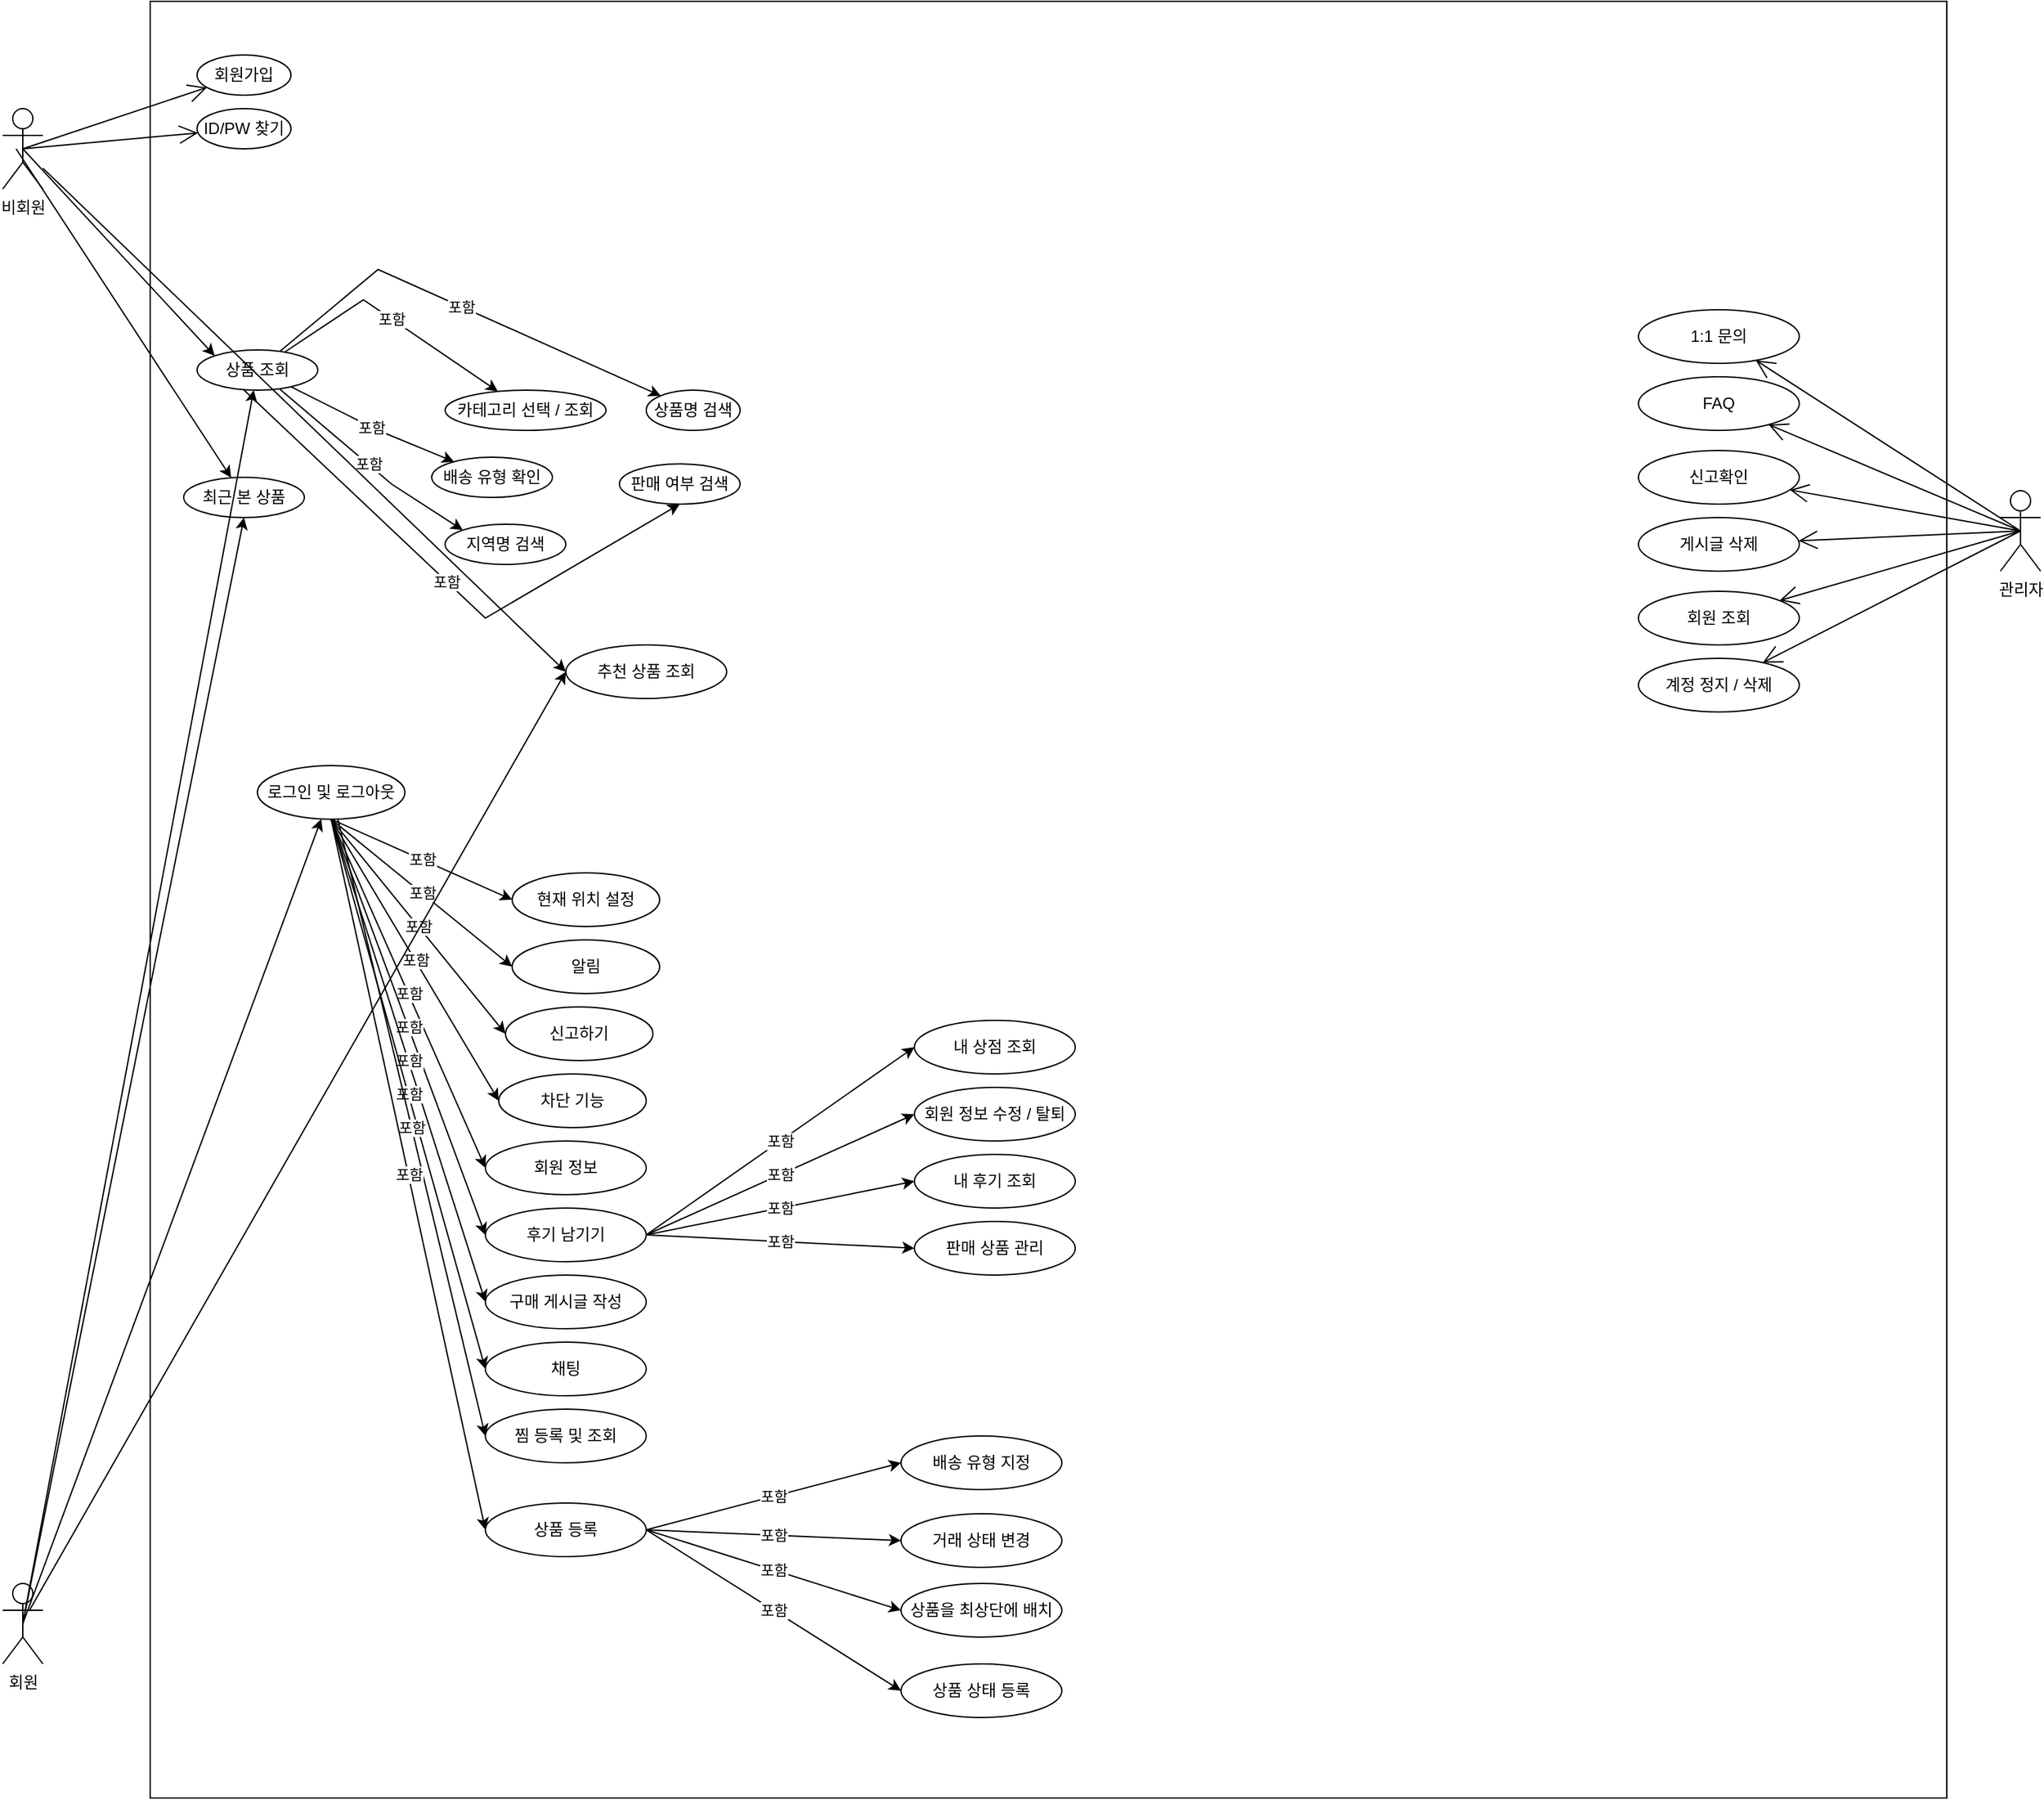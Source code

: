 <mxfile version="20.0.4" type="device"><diagram id="OKVO9dSo9H278coLtZNx" name="Page-1"><mxGraphModel dx="2188" dy="1134" grid="1" gridSize="10" guides="1" tooltips="1" connect="1" arrows="1" fold="1" page="1" pageScale="1" pageWidth="1654" pageHeight="2336" math="0" shadow="0"><root><mxCell id="0"/><mxCell id="1" parent="0"/><mxCell id="1rmoYfEY8m7WDfJlJX4g-1" value="비회원&lt;br&gt;" style="shape=umlActor;verticalLabelPosition=bottom;verticalAlign=top;html=1;outlineConnect=0;" parent="1" vertex="1"><mxGeometry x="50" y="100" width="30" height="60" as="geometry"/></mxCell><mxCell id="1rmoYfEY8m7WDfJlJX4g-3" value="관리자" style="shape=umlActor;verticalLabelPosition=bottom;verticalAlign=top;html=1;outlineConnect=0;" parent="1" vertex="1"><mxGeometry x="1540" y="385" width="30" height="60" as="geometry"/></mxCell><mxCell id="1rmoYfEY8m7WDfJlJX4g-9" value="" style="whiteSpace=wrap;html=1;aspect=fixed;" parent="1" vertex="1"><mxGeometry x="160" y="20" width="1340" height="1340" as="geometry"/></mxCell><mxCell id="1rmoYfEY8m7WDfJlJX4g-11" value="회원가입" style="ellipse;whiteSpace=wrap;html=1;" parent="1" vertex="1"><mxGeometry x="195" y="60" width="70" height="30" as="geometry"/></mxCell><mxCell id="1rmoYfEY8m7WDfJlJX4g-12" value="ID/PW 찾기" style="ellipse;whiteSpace=wrap;html=1;" parent="1" vertex="1"><mxGeometry x="195" y="100" width="70" height="30" as="geometry"/></mxCell><mxCell id="1rmoYfEY8m7WDfJlJX4g-14" value="상품명 검색" style="ellipse;whiteSpace=wrap;html=1;" parent="1" vertex="1"><mxGeometry x="530" y="310" width="70" height="30" as="geometry"/></mxCell><mxCell id="1rmoYfEY8m7WDfJlJX4g-16" value="판매 여부 검색" style="ellipse;whiteSpace=wrap;html=1;" parent="1" vertex="1"><mxGeometry x="510" y="365" width="90" height="30" as="geometry"/></mxCell><mxCell id="1rmoYfEY8m7WDfJlJX4g-17" value="회원&lt;br&gt;" style="shape=umlActor;verticalLabelPosition=bottom;verticalAlign=top;html=1;outlineConnect=0;" parent="1" vertex="1"><mxGeometry x="50" y="1200" width="30" height="60" as="geometry"/></mxCell><mxCell id="1rmoYfEY8m7WDfJlJX4g-20" value="지역명 검색" style="ellipse;whiteSpace=wrap;html=1;" parent="1" vertex="1"><mxGeometry x="380" y="410" width="90" height="30" as="geometry"/></mxCell><mxCell id="1rmoYfEY8m7WDfJlJX4g-21" value="카테고리 선택 / 조회" style="ellipse;whiteSpace=wrap;html=1;" parent="1" vertex="1"><mxGeometry x="380" y="310" width="120" height="30" as="geometry"/></mxCell><mxCell id="1rmoYfEY8m7WDfJlJX4g-22" value="배송 유형 확인" style="ellipse;whiteSpace=wrap;html=1;" parent="1" vertex="1"><mxGeometry x="370" y="360" width="90" height="30" as="geometry"/></mxCell><mxCell id="G9vm5j6Ib7OHZn2vaKfp-1" value="최근 본 상품&lt;span style=&quot;color: rgba(0, 0, 0, 0); font-family: monospace; font-size: 0px; text-align: start;&quot;&gt;%3CmxGraphModel%3E%3Croot%3E%3CmxCell%20id%3D%220%22%2F%3E%3CmxCell%20id%3D%221%22%20parent%3D%220%22%2F%3E%3CmxCell%20id%3D%222%22%20value%3D%22%EB%B0%B0%EC%86%A1%20%EC%9C%A0%ED%98%95%20%ED%99%95%EC%9D%B8%22%20style%3D%22ellipse%3BwhiteSpace%3Dwrap%3Bhtml%3D1%3B%22%20vertex%3D%221%22%20parent%3D%221%22%3E%3CmxGeometry%20x%3D%22190%22%20y%3D%22420%22%20width%3D%2290%22%20height%3D%2230%22%20as%3D%22geometry%22%2F%3E%3C%2FmxCell%3E%3C%2Froot%3E%3C%2FmxGraphModel%3E&lt;/span&gt;" style="ellipse;whiteSpace=wrap;html=1;" parent="1" vertex="1"><mxGeometry x="185" y="375" width="90" height="30" as="geometry"/></mxCell><mxCell id="G9vm5j6Ib7OHZn2vaKfp-3" value="로그인 및 로그아웃" style="ellipse;whiteSpace=wrap;html=1;" parent="1" vertex="1"><mxGeometry x="240" y="590" width="110" height="40" as="geometry"/></mxCell><mxCell id="G9vm5j6Ib7OHZn2vaKfp-4" value="현재 위치 설정&lt;span style=&quot;color: rgba(0, 0, 0, 0); font-family: monospace; font-size: 0px; text-align: start;&quot;&gt;%3CmxGraphModel%3E%3Croot%3E%3CmxCell%20id%3D%220%22%2F%3E%3CmxCell%20id%3D%221%22%20parent%3D%220%22%2F%3E%3CmxCell%20id%3D%222%22%20value%3D%22%EB%A1%9C%EA%B7%B8%EC%9D%B8%20%EB%B0%8F%20%ED%98%B8%EA%B7%B8%EC%95%84%EC%9B%83%22%20style%3D%22ellipse%3BwhiteSpace%3Dwrap%3Bhtml%3D1%3B%22%20vertex%3D%221%22%20parent%3D%221%22%3E%3CmxGeometry%20x%3D%22250%22%20y%3D%22610%22%20width%3D%22110%22%20height%3D%2240%22%20as%3D%22geometry%22%2F%3E%3C%2FmxCell%3E%3C%2Froot%3E%3C%2FmxGraphModel%3E&lt;/span&gt;" style="ellipse;whiteSpace=wrap;html=1;" parent="1" vertex="1"><mxGeometry x="430" y="670" width="110" height="40" as="geometry"/></mxCell><mxCell id="G9vm5j6Ib7OHZn2vaKfp-5" value="차단 기능" style="ellipse;whiteSpace=wrap;html=1;" parent="1" vertex="1"><mxGeometry x="420" y="820" width="110" height="40" as="geometry"/></mxCell><mxCell id="G9vm5j6Ib7OHZn2vaKfp-8" value="신고하기" style="ellipse;whiteSpace=wrap;html=1;" parent="1" vertex="1"><mxGeometry x="425" y="770" width="110" height="40" as="geometry"/></mxCell><mxCell id="G9vm5j6Ib7OHZn2vaKfp-9" value="알림" style="ellipse;whiteSpace=wrap;html=1;" parent="1" vertex="1"><mxGeometry x="430" y="720" width="110" height="40" as="geometry"/></mxCell><mxCell id="G9vm5j6Ib7OHZn2vaKfp-11" value="회원 정보 수정 / 탈퇴" style="ellipse;whiteSpace=wrap;html=1;" parent="1" vertex="1"><mxGeometry x="730" y="830" width="120" height="40" as="geometry"/></mxCell><mxCell id="G9vm5j6Ib7OHZn2vaKfp-12" value="내 상점 조회&lt;span style=&quot;color: rgba(0, 0, 0, 0); font-family: monospace; font-size: 0px; text-align: start;&quot;&gt;%3CmxGraphModel%3E%3Croot%3E%3CmxCell%20id%3D%220%22%2F%3E%3CmxCell%20id%3D%221%22%20parent%3D%220%22%2F%3E%3CmxCell%20id%3D%222%22%20value%3D%22%ED%9A%8C%EC%9B%90%20%EC%A0%95%EB%B3%B4%20%EC%88%98%EC%A0%95%20%2F%20%ED%83%88%ED%87%B4%22%20style%3D%22ellipse%3BwhiteSpace%3Dwrap%3Bhtml%3D1%3B%22%20vertex%3D%221%22%20parent%3D%221%22%3E%3CmxGeometry%20x%3D%22260%22%20y%3D%22900%22%20width%3D%22120%22%20height%3D%2240%22%20as%3D%22geometry%22%2F%3E%3C%2FmxCell%3E%3C%2Froot%3E%3C%2FmxGraphModel%3E&lt;/span&gt;" style="ellipse;whiteSpace=wrap;html=1;" parent="1" vertex="1"><mxGeometry x="730" y="780" width="120" height="40" as="geometry"/></mxCell><mxCell id="G9vm5j6Ib7OHZn2vaKfp-13" value="내 후기 조회&lt;span style=&quot;color: rgba(0, 0, 0, 0); font-family: monospace; font-size: 0px; text-align: start;&quot;&gt;%3CmxGraphModel%3E%3Croot%3E%3CmxCell%20id%3D%220%22%2F%3E%3CmxCell%20id%3D%221%22%20parent%3D%220%22%2F%3E%3CmxCell%20id%3D%222%22%20value%3D%22%ED%9A%8C%EC%9B%90%20%EC%A0%95%EB%B3%B4%20%EC%88%98%EC%A0%95%20%2F%20%ED%83%88%ED%87%B4%22%20style%3D%22ellipse%3BwhiteSpace%3Dwrap%3Bhtml%3D1%3B%22%20vertex%3D%221%22%20parent%3D%221%22%3E%3CmxGeometry%20x%3D%22260%22%20y%3D%22900%22%20width%3D%22120%22%20height%3D%2240%22%20as%3D%22geometry%22%2F%3E%3C%2FmxCell%3E%3C%2Froot%3E%3C%2FmxGraphModel%3E&lt;/span&gt;" style="ellipse;whiteSpace=wrap;html=1;" parent="1" vertex="1"><mxGeometry x="730" y="880" width="120" height="40" as="geometry"/></mxCell><mxCell id="G9vm5j6Ib7OHZn2vaKfp-14" value="판매 상품 관리" style="ellipse;whiteSpace=wrap;html=1;" parent="1" vertex="1"><mxGeometry x="730" y="930" width="120" height="40" as="geometry"/></mxCell><mxCell id="G9vm5j6Ib7OHZn2vaKfp-15" value="찜 등록 및 조회" style="ellipse;whiteSpace=wrap;html=1;" parent="1" vertex="1"><mxGeometry x="410" y="1070" width="120" height="40" as="geometry"/></mxCell><mxCell id="G9vm5j6Ib7OHZn2vaKfp-16" value="채팅" style="ellipse;whiteSpace=wrap;html=1;" parent="1" vertex="1"><mxGeometry x="410" y="1020" width="120" height="40" as="geometry"/></mxCell><mxCell id="G9vm5j6Ib7OHZn2vaKfp-17" value="후기 남기기" style="ellipse;whiteSpace=wrap;html=1;" parent="1" vertex="1"><mxGeometry x="410" y="920" width="120" height="40" as="geometry"/></mxCell><mxCell id="G9vm5j6Ib7OHZn2vaKfp-18" value="추천 상품 조회" style="ellipse;whiteSpace=wrap;html=1;" parent="1" vertex="1"><mxGeometry x="470" y="500" width="120" height="40" as="geometry"/></mxCell><mxCell id="G9vm5j6Ib7OHZn2vaKfp-19" value="구매 게시글 작성" style="ellipse;whiteSpace=wrap;html=1;" parent="1" vertex="1"><mxGeometry x="410" y="970" width="120" height="40" as="geometry"/></mxCell><mxCell id="G9vm5j6Ib7OHZn2vaKfp-20" value="상품 등록" style="ellipse;whiteSpace=wrap;html=1;" parent="1" vertex="1"><mxGeometry x="410" y="1140" width="120" height="40" as="geometry"/></mxCell><mxCell id="G9vm5j6Ib7OHZn2vaKfp-21" value="배송 유형 지정" style="ellipse;whiteSpace=wrap;html=1;" parent="1" vertex="1"><mxGeometry x="720" y="1090" width="120" height="40" as="geometry"/></mxCell><mxCell id="G9vm5j6Ib7OHZn2vaKfp-22" value="거래 상태 변경" style="ellipse;whiteSpace=wrap;html=1;" parent="1" vertex="1"><mxGeometry x="720" y="1148" width="120" height="40" as="geometry"/></mxCell><mxCell id="G9vm5j6Ib7OHZn2vaKfp-23" value="상품을 최상단에 배치" style="ellipse;whiteSpace=wrap;html=1;" parent="1" vertex="1"><mxGeometry x="720" y="1200" width="120" height="40" as="geometry"/></mxCell><mxCell id="G9vm5j6Ib7OHZn2vaKfp-24" value="상품 상태 등록" style="ellipse;whiteSpace=wrap;html=1;" parent="1" vertex="1"><mxGeometry x="720" y="1260" width="120" height="40" as="geometry"/></mxCell><mxCell id="G9vm5j6Ib7OHZn2vaKfp-26" value="FAQ" style="ellipse;whiteSpace=wrap;html=1;" parent="1" vertex="1"><mxGeometry x="1270" y="300" width="120" height="40" as="geometry"/></mxCell><mxCell id="G9vm5j6Ib7OHZn2vaKfp-28" value="신고확인" style="ellipse;whiteSpace=wrap;html=1;" parent="1" vertex="1"><mxGeometry x="1270" y="355" width="120" height="40" as="geometry"/></mxCell><mxCell id="G9vm5j6Ib7OHZn2vaKfp-29" value="게시글 삭제" style="ellipse;whiteSpace=wrap;html=1;" parent="1" vertex="1"><mxGeometry x="1270" y="405" width="120" height="40" as="geometry"/></mxCell><mxCell id="G9vm5j6Ib7OHZn2vaKfp-30" value="1:1 문의" style="ellipse;whiteSpace=wrap;html=1;" parent="1" vertex="1"><mxGeometry x="1270" y="250" width="120" height="40" as="geometry"/></mxCell><mxCell id="G9vm5j6Ib7OHZn2vaKfp-31" value="회원 조회" style="ellipse;whiteSpace=wrap;html=1;" parent="1" vertex="1"><mxGeometry x="1270" y="460" width="120" height="40" as="geometry"/></mxCell><mxCell id="G9vm5j6Ib7OHZn2vaKfp-32" value="계정 정지 / 삭제" style="ellipse;whiteSpace=wrap;html=1;" parent="1" vertex="1"><mxGeometry x="1270" y="510" width="120" height="40" as="geometry"/></mxCell><mxCell id="G9vm5j6Ib7OHZn2vaKfp-40" value="" style="endArrow=open;endFill=1;endSize=12;html=1;rounded=0;exitX=0.5;exitY=0.5;exitDx=0;exitDy=0;exitPerimeter=0;" parent="1" source="1rmoYfEY8m7WDfJlJX4g-3" target="G9vm5j6Ib7OHZn2vaKfp-30" edge="1"><mxGeometry width="160" relative="1" as="geometry"><mxPoint x="1400" y="510" as="sourcePoint"/><mxPoint x="1560" y="510" as="targetPoint"/></mxGeometry></mxCell><mxCell id="G9vm5j6Ib7OHZn2vaKfp-41" value="" style="endArrow=open;endFill=1;endSize=12;html=1;rounded=0;exitX=0.5;exitY=0.5;exitDx=0;exitDy=0;exitPerimeter=0;" parent="1" source="1rmoYfEY8m7WDfJlJX4g-3" target="G9vm5j6Ib7OHZn2vaKfp-26" edge="1"><mxGeometry width="160" relative="1" as="geometry"><mxPoint x="1400" y="510" as="sourcePoint"/><mxPoint x="1560" y="510" as="targetPoint"/></mxGeometry></mxCell><mxCell id="G9vm5j6Ib7OHZn2vaKfp-42" value="" style="endArrow=open;endFill=1;endSize=12;html=1;rounded=0;exitX=0.5;exitY=0.5;exitDx=0;exitDy=0;exitPerimeter=0;" parent="1" source="1rmoYfEY8m7WDfJlJX4g-3" target="G9vm5j6Ib7OHZn2vaKfp-28" edge="1"><mxGeometry width="160" relative="1" as="geometry"><mxPoint x="1565.0" y="425" as="sourcePoint"/><mxPoint x="1377.167" y="345.701" as="targetPoint"/></mxGeometry></mxCell><mxCell id="G9vm5j6Ib7OHZn2vaKfp-43" value="" style="endArrow=open;endFill=1;endSize=12;html=1;rounded=0;exitX=0.5;exitY=0.5;exitDx=0;exitDy=0;exitPerimeter=0;" parent="1" source="1rmoYfEY8m7WDfJlJX4g-3" target="G9vm5j6Ib7OHZn2vaKfp-29" edge="1"><mxGeometry width="160" relative="1" as="geometry"><mxPoint x="1550" y="420" as="sourcePoint"/><mxPoint x="1387.167" y="355.701" as="targetPoint"/></mxGeometry></mxCell><mxCell id="G9vm5j6Ib7OHZn2vaKfp-44" value="" style="endArrow=open;endFill=1;endSize=12;html=1;rounded=0;exitX=0.5;exitY=0.5;exitDx=0;exitDy=0;exitPerimeter=0;" parent="1" source="1rmoYfEY8m7WDfJlJX4g-3" target="G9vm5j6Ib7OHZn2vaKfp-31" edge="1"><mxGeometry width="160" relative="1" as="geometry"><mxPoint x="1585.0" y="445" as="sourcePoint"/><mxPoint x="1397.167" y="365.701" as="targetPoint"/></mxGeometry></mxCell><mxCell id="G9vm5j6Ib7OHZn2vaKfp-45" value="" style="endArrow=open;endFill=1;endSize=12;html=1;rounded=0;exitX=0.5;exitY=0.5;exitDx=0;exitDy=0;exitPerimeter=0;" parent="1" source="1rmoYfEY8m7WDfJlJX4g-3" target="G9vm5j6Ib7OHZn2vaKfp-32" edge="1"><mxGeometry width="160" relative="1" as="geometry"><mxPoint x="1595.0" y="455" as="sourcePoint"/><mxPoint x="1407.167" y="375.701" as="targetPoint"/></mxGeometry></mxCell><mxCell id="G9vm5j6Ib7OHZn2vaKfp-46" value="" style="endArrow=open;endFill=1;endSize=12;html=1;rounded=0;exitX=0.5;exitY=0.5;exitDx=0;exitDy=0;exitPerimeter=0;" parent="1" source="1rmoYfEY8m7WDfJlJX4g-1" target="1rmoYfEY8m7WDfJlJX4g-11" edge="1"><mxGeometry width="160" relative="1" as="geometry"><mxPoint x="72.03" y="120.0" as="sourcePoint"/><mxPoint x="-120.001" y="218.29" as="targetPoint"/></mxGeometry></mxCell><mxCell id="G9vm5j6Ib7OHZn2vaKfp-47" value="" style="endArrow=open;endFill=1;endSize=12;html=1;rounded=0;exitX=0.5;exitY=0.5;exitDx=0;exitDy=0;exitPerimeter=0;" parent="1" source="1rmoYfEY8m7WDfJlJX4g-1" target="1rmoYfEY8m7WDfJlJX4g-12" edge="1"><mxGeometry width="160" relative="1" as="geometry"><mxPoint x="75" y="140" as="sourcePoint"/><mxPoint x="253.617" y="101.641" as="targetPoint"/></mxGeometry></mxCell><mxCell id="G9vm5j6Ib7OHZn2vaKfp-48" value="" style="endArrow=classic;html=1;rounded=0;exitX=0.5;exitY=0.5;exitDx=0;exitDy=0;exitPerimeter=0;" parent="1" source="1rmoYfEY8m7WDfJlJX4g-17" target="G9vm5j6Ib7OHZn2vaKfp-3" edge="1"><mxGeometry width="50" height="50" relative="1" as="geometry"><mxPoint x="520" y="1010" as="sourcePoint"/><mxPoint x="570" y="960" as="targetPoint"/></mxGeometry></mxCell><mxCell id="G9vm5j6Ib7OHZn2vaKfp-49" value="" style="endArrow=classic;html=1;rounded=0;exitX=0.5;exitY=0.5;exitDx=0;exitDy=0;exitPerimeter=0;entryX=0;entryY=0;entryDx=0;entryDy=0;" parent="1" source="1rmoYfEY8m7WDfJlJX4g-1" target="G9vm5j6Ib7OHZn2vaKfp-50" edge="1"><mxGeometry width="50" height="50" relative="1" as="geometry"><mxPoint x="60" y="270" as="sourcePoint"/><mxPoint x="80" y="340" as="targetPoint"/></mxGeometry></mxCell><mxCell id="G9vm5j6Ib7OHZn2vaKfp-50" value="상품 조회" style="ellipse;whiteSpace=wrap;html=1;" parent="1" vertex="1"><mxGeometry x="195" y="280" width="90" height="30" as="geometry"/></mxCell><mxCell id="G9vm5j6Ib7OHZn2vaKfp-53" value="" style="endArrow=classic;html=1;rounded=0;" parent="1" source="G9vm5j6Ib7OHZn2vaKfp-50" target="1rmoYfEY8m7WDfJlJX4g-22" edge="1"><mxGeometry relative="1" as="geometry"><mxPoint x="120" y="380" as="sourcePoint"/><mxPoint x="220" y="380" as="targetPoint"/><Array as="points"><mxPoint x="330" y="340"/></Array></mxGeometry></mxCell><mxCell id="G9vm5j6Ib7OHZn2vaKfp-54" value="포함" style="edgeLabel;resizable=0;html=1;align=center;verticalAlign=middle;" parent="G9vm5j6Ib7OHZn2vaKfp-53" connectable="0" vertex="1"><mxGeometry relative="1" as="geometry"/></mxCell><mxCell id="G9vm5j6Ib7OHZn2vaKfp-59" value="" style="endArrow=classic;html=1;rounded=0;" parent="1" source="G9vm5j6Ib7OHZn2vaKfp-50" target="1rmoYfEY8m7WDfJlJX4g-21" edge="1"><mxGeometry relative="1" as="geometry"><mxPoint x="254.226" y="209.995" as="sourcePoint"/><mxPoint x="375.777" y="265.893" as="targetPoint"/><Array as="points"><mxPoint x="319.06" y="242.56"/></Array></mxGeometry></mxCell><mxCell id="G9vm5j6Ib7OHZn2vaKfp-60" value="포함" style="edgeLabel;resizable=0;html=1;align=center;verticalAlign=middle;" parent="G9vm5j6Ib7OHZn2vaKfp-59" connectable="0" vertex="1"><mxGeometry relative="1" as="geometry"/></mxCell><mxCell id="G9vm5j6Ib7OHZn2vaKfp-61" value="" style="endArrow=classic;html=1;rounded=0;entryX=0;entryY=0;entryDx=0;entryDy=0;" parent="1" source="G9vm5j6Ib7OHZn2vaKfp-50" target="1rmoYfEY8m7WDfJlJX4g-20" edge="1"><mxGeometry relative="1" as="geometry"><mxPoint x="285.166" y="327.435" as="sourcePoint"/><mxPoint x="406.717" y="383.333" as="targetPoint"/><Array as="points"><mxPoint x="340" y="380"/></Array></mxGeometry></mxCell><mxCell id="G9vm5j6Ib7OHZn2vaKfp-62" value="포함" style="edgeLabel;resizable=0;html=1;align=center;verticalAlign=middle;" parent="G9vm5j6Ib7OHZn2vaKfp-61" connectable="0" vertex="1"><mxGeometry relative="1" as="geometry"/></mxCell><mxCell id="G9vm5j6Ib7OHZn2vaKfp-63" value="" style="endArrow=classic;html=1;rounded=0;" parent="1" source="G9vm5j6Ib7OHZn2vaKfp-50" target="1rmoYfEY8m7WDfJlJX4g-14" edge="1"><mxGeometry relative="1" as="geometry"><mxPoint x="295.166" y="337.435" as="sourcePoint"/><mxPoint x="416.717" y="393.333" as="targetPoint"/><Array as="points"><mxPoint x="330" y="220"/></Array></mxGeometry></mxCell><mxCell id="G9vm5j6Ib7OHZn2vaKfp-64" value="포함" style="edgeLabel;resizable=0;html=1;align=center;verticalAlign=middle;" parent="G9vm5j6Ib7OHZn2vaKfp-63" connectable="0" vertex="1"><mxGeometry relative="1" as="geometry"/></mxCell><mxCell id="G9vm5j6Ib7OHZn2vaKfp-66" value="" style="endArrow=classic;html=1;rounded=0;exitX=0.381;exitY=0.975;exitDx=0;exitDy=0;exitPerimeter=0;entryX=0.5;entryY=1;entryDx=0;entryDy=0;" parent="1" source="G9vm5j6Ib7OHZn2vaKfp-50" target="1rmoYfEY8m7WDfJlJX4g-16" edge="1"><mxGeometry relative="1" as="geometry"><mxPoint x="305.166" y="347.435" as="sourcePoint"/><mxPoint x="426.717" y="403.333" as="targetPoint"/><Array as="points"><mxPoint x="410" y="480"/></Array></mxGeometry></mxCell><mxCell id="G9vm5j6Ib7OHZn2vaKfp-67" value="포함" style="edgeLabel;resizable=0;html=1;align=center;verticalAlign=middle;" parent="G9vm5j6Ib7OHZn2vaKfp-66" connectable="0" vertex="1"><mxGeometry relative="1" as="geometry"/></mxCell><mxCell id="G9vm5j6Ib7OHZn2vaKfp-68" value="" style="endArrow=classic;html=1;rounded=0;" parent="1" target="G9vm5j6Ib7OHZn2vaKfp-1" edge="1"><mxGeometry width="50" height="50" relative="1" as="geometry"><mxPoint x="60" y="130" as="sourcePoint"/><mxPoint x="218.18" y="294.393" as="targetPoint"/></mxGeometry></mxCell><mxCell id="G9vm5j6Ib7OHZn2vaKfp-69" value="" style="endArrow=classic;html=1;rounded=0;exitX=0.5;exitY=0.5;exitDx=0;exitDy=0;exitPerimeter=0;entryX=0.5;entryY=1;entryDx=0;entryDy=0;" parent="1" source="1rmoYfEY8m7WDfJlJX4g-17" target="G9vm5j6Ib7OHZn2vaKfp-1" edge="1"><mxGeometry width="50" height="50" relative="1" as="geometry"><mxPoint x="75" y="1240" as="sourcePoint"/><mxPoint x="297.652" y="639.821" as="targetPoint"/></mxGeometry></mxCell><mxCell id="G9vm5j6Ib7OHZn2vaKfp-70" value="" style="endArrow=classic;html=1;rounded=0;exitX=0.5;exitY=0.5;exitDx=0;exitDy=0;exitPerimeter=0;" parent="1" source="1rmoYfEY8m7WDfJlJX4g-17" target="G9vm5j6Ib7OHZn2vaKfp-50" edge="1"><mxGeometry width="50" height="50" relative="1" as="geometry"><mxPoint x="85" y="1250" as="sourcePoint"/><mxPoint x="307.652" y="649.821" as="targetPoint"/></mxGeometry></mxCell><mxCell id="G9vm5j6Ib7OHZn2vaKfp-79" value="" style="endArrow=classic;html=1;rounded=0;entryX=0;entryY=0.5;entryDx=0;entryDy=0;exitX=0.5;exitY=1;exitDx=0;exitDy=0;" parent="1" source="G9vm5j6Ib7OHZn2vaKfp-3" target="G9vm5j6Ib7OHZn2vaKfp-4" edge="1"><mxGeometry relative="1" as="geometry"><mxPoint x="301.692" y="604.557" as="sourcePoint"/><mxPoint x="438.31" y="710.003" as="targetPoint"/><Array as="points"/></mxGeometry></mxCell><mxCell id="G9vm5j6Ib7OHZn2vaKfp-80" value="포함" style="edgeLabel;resizable=0;html=1;align=center;verticalAlign=middle;" parent="G9vm5j6Ib7OHZn2vaKfp-79" connectable="0" vertex="1"><mxGeometry relative="1" as="geometry"/></mxCell><mxCell id="G9vm5j6Ib7OHZn2vaKfp-81" value="" style="endArrow=classic;html=1;rounded=0;entryX=0;entryY=0.5;entryDx=0;entryDy=0;exitX=0.5;exitY=1;exitDx=0;exitDy=0;" parent="1" source="G9vm5j6Ib7OHZn2vaKfp-3" target="G9vm5j6Ib7OHZn2vaKfp-9" edge="1"><mxGeometry relative="1" as="geometry"><mxPoint x="343.797" y="634.176" as="sourcePoint"/><mxPoint x="440.0" y="700.0" as="targetPoint"/><Array as="points"/></mxGeometry></mxCell><mxCell id="G9vm5j6Ib7OHZn2vaKfp-82" value="포함" style="edgeLabel;resizable=0;html=1;align=center;verticalAlign=middle;" parent="G9vm5j6Ib7OHZn2vaKfp-81" connectable="0" vertex="1"><mxGeometry relative="1" as="geometry"/></mxCell><mxCell id="G9vm5j6Ib7OHZn2vaKfp-83" value="" style="endArrow=classic;html=1;rounded=0;entryX=0;entryY=0.5;entryDx=0;entryDy=0;exitX=0.5;exitY=1;exitDx=0;exitDy=0;" parent="1" source="G9vm5j6Ib7OHZn2vaKfp-3" target="G9vm5j6Ib7OHZn2vaKfp-8" edge="1"><mxGeometry relative="1" as="geometry"><mxPoint x="353.797" y="644.176" as="sourcePoint"/><mxPoint x="450.0" y="710.0" as="targetPoint"/><Array as="points"/></mxGeometry></mxCell><mxCell id="G9vm5j6Ib7OHZn2vaKfp-84" value="포함" style="edgeLabel;resizable=0;html=1;align=center;verticalAlign=middle;" parent="G9vm5j6Ib7OHZn2vaKfp-83" connectable="0" vertex="1"><mxGeometry relative="1" as="geometry"/></mxCell><mxCell id="G9vm5j6Ib7OHZn2vaKfp-85" value="" style="endArrow=classic;html=1;rounded=0;entryX=0;entryY=0.5;entryDx=0;entryDy=0;exitX=0.5;exitY=1;exitDx=0;exitDy=0;" parent="1" source="G9vm5j6Ib7OHZn2vaKfp-3" target="G9vm5j6Ib7OHZn2vaKfp-5" edge="1"><mxGeometry relative="1" as="geometry"><mxPoint x="363.797" y="654.176" as="sourcePoint"/><mxPoint x="460.0" y="720.0" as="targetPoint"/><Array as="points"/></mxGeometry></mxCell><mxCell id="G9vm5j6Ib7OHZn2vaKfp-86" value="포함" style="edgeLabel;resizable=0;html=1;align=center;verticalAlign=middle;" parent="G9vm5j6Ib7OHZn2vaKfp-85" connectable="0" vertex="1"><mxGeometry relative="1" as="geometry"/></mxCell><mxCell id="G9vm5j6Ib7OHZn2vaKfp-87" value="" style="endArrow=classic;html=1;rounded=0;entryX=0;entryY=0.5;entryDx=0;entryDy=0;exitX=0.5;exitY=1;exitDx=0;exitDy=0;" parent="1" source="G9vm5j6Ib7OHZn2vaKfp-3" target="G9vm5j6Ib7OHZn2vaKfp-89" edge="1"><mxGeometry relative="1" as="geometry"><mxPoint x="373.797" y="664.176" as="sourcePoint"/><mxPoint x="470.0" y="730.0" as="targetPoint"/><Array as="points"/></mxGeometry></mxCell><mxCell id="G9vm5j6Ib7OHZn2vaKfp-88" value="포함" style="edgeLabel;resizable=0;html=1;align=center;verticalAlign=middle;" parent="G9vm5j6Ib7OHZn2vaKfp-87" connectable="0" vertex="1"><mxGeometry relative="1" as="geometry"/></mxCell><mxCell id="G9vm5j6Ib7OHZn2vaKfp-89" value="회원 정보" style="ellipse;whiteSpace=wrap;html=1;" parent="1" vertex="1"><mxGeometry x="410" y="870" width="120" height="40" as="geometry"/></mxCell><mxCell id="G9vm5j6Ib7OHZn2vaKfp-92" value="" style="endArrow=classic;html=1;rounded=0;entryX=0;entryY=0.5;entryDx=0;entryDy=0;exitX=0.5;exitY=1;exitDx=0;exitDy=0;" parent="1" source="G9vm5j6Ib7OHZn2vaKfp-3" target="G9vm5j6Ib7OHZn2vaKfp-17" edge="1"><mxGeometry relative="1" as="geometry"><mxPoint x="305" y="640.0" as="sourcePoint"/><mxPoint x="420.0" y="900" as="targetPoint"/><Array as="points"/></mxGeometry></mxCell><mxCell id="G9vm5j6Ib7OHZn2vaKfp-93" value="포함" style="edgeLabel;resizable=0;html=1;align=center;verticalAlign=middle;" parent="G9vm5j6Ib7OHZn2vaKfp-92" connectable="0" vertex="1"><mxGeometry relative="1" as="geometry"/></mxCell><mxCell id="G9vm5j6Ib7OHZn2vaKfp-94" value="" style="endArrow=classic;html=1;rounded=0;entryX=0;entryY=0.5;entryDx=0;entryDy=0;exitX=0.5;exitY=1;exitDx=0;exitDy=0;" parent="1" source="G9vm5j6Ib7OHZn2vaKfp-3" target="G9vm5j6Ib7OHZn2vaKfp-19" edge="1"><mxGeometry relative="1" as="geometry"><mxPoint x="315" y="650.0" as="sourcePoint"/><mxPoint x="430.0" y="910" as="targetPoint"/><Array as="points"/></mxGeometry></mxCell><mxCell id="G9vm5j6Ib7OHZn2vaKfp-95" value="포함" style="edgeLabel;resizable=0;html=1;align=center;verticalAlign=middle;" parent="G9vm5j6Ib7OHZn2vaKfp-94" connectable="0" vertex="1"><mxGeometry relative="1" as="geometry"/></mxCell><mxCell id="G9vm5j6Ib7OHZn2vaKfp-96" value="" style="endArrow=classic;html=1;rounded=0;entryX=0;entryY=0.5;entryDx=0;entryDy=0;exitX=0.5;exitY=1;exitDx=0;exitDy=0;" parent="1" source="G9vm5j6Ib7OHZn2vaKfp-3" target="G9vm5j6Ib7OHZn2vaKfp-16" edge="1"><mxGeometry relative="1" as="geometry"><mxPoint x="325" y="660.0" as="sourcePoint"/><mxPoint x="440.0" y="920" as="targetPoint"/><Array as="points"/></mxGeometry></mxCell><mxCell id="G9vm5j6Ib7OHZn2vaKfp-97" value="포함" style="edgeLabel;resizable=0;html=1;align=center;verticalAlign=middle;" parent="G9vm5j6Ib7OHZn2vaKfp-96" connectable="0" vertex="1"><mxGeometry relative="1" as="geometry"/></mxCell><mxCell id="G9vm5j6Ib7OHZn2vaKfp-98" value="" style="endArrow=classic;html=1;rounded=0;entryX=0;entryY=0.5;entryDx=0;entryDy=0;exitX=1;exitY=0.5;exitDx=0;exitDy=0;" parent="1" source="G9vm5j6Ib7OHZn2vaKfp-17" target="G9vm5j6Ib7OHZn2vaKfp-12" edge="1"><mxGeometry relative="1" as="geometry"><mxPoint x="570" y="900.0" as="sourcePoint"/><mxPoint x="685.0" y="1160" as="targetPoint"/><Array as="points"/></mxGeometry></mxCell><mxCell id="G9vm5j6Ib7OHZn2vaKfp-99" value="포함" style="edgeLabel;resizable=0;html=1;align=center;verticalAlign=middle;" parent="G9vm5j6Ib7OHZn2vaKfp-98" connectable="0" vertex="1"><mxGeometry relative="1" as="geometry"/></mxCell><mxCell id="G9vm5j6Ib7OHZn2vaKfp-100" value="" style="endArrow=classic;html=1;rounded=0;entryX=0;entryY=0.5;entryDx=0;entryDy=0;exitX=1;exitY=0.5;exitDx=0;exitDy=0;" parent="1" source="G9vm5j6Ib7OHZn2vaKfp-17" target="G9vm5j6Ib7OHZn2vaKfp-11" edge="1"><mxGeometry relative="1" as="geometry"><mxPoint x="540.0" y="950" as="sourcePoint"/><mxPoint x="740.0" y="810.0" as="targetPoint"/><Array as="points"/></mxGeometry></mxCell><mxCell id="G9vm5j6Ib7OHZn2vaKfp-101" value="포함" style="edgeLabel;resizable=0;html=1;align=center;verticalAlign=middle;" parent="G9vm5j6Ib7OHZn2vaKfp-100" connectable="0" vertex="1"><mxGeometry relative="1" as="geometry"/></mxCell><mxCell id="G9vm5j6Ib7OHZn2vaKfp-102" value="" style="endArrow=classic;html=1;rounded=0;entryX=0;entryY=0.5;entryDx=0;entryDy=0;exitX=1;exitY=0.5;exitDx=0;exitDy=0;" parent="1" source="G9vm5j6Ib7OHZn2vaKfp-17" target="G9vm5j6Ib7OHZn2vaKfp-13" edge="1"><mxGeometry relative="1" as="geometry"><mxPoint x="550.0" y="960" as="sourcePoint"/><mxPoint x="750.0" y="820.0" as="targetPoint"/><Array as="points"/></mxGeometry></mxCell><mxCell id="G9vm5j6Ib7OHZn2vaKfp-103" value="포함" style="edgeLabel;resizable=0;html=1;align=center;verticalAlign=middle;" parent="G9vm5j6Ib7OHZn2vaKfp-102" connectable="0" vertex="1"><mxGeometry relative="1" as="geometry"/></mxCell><mxCell id="G9vm5j6Ib7OHZn2vaKfp-104" value="" style="endArrow=classic;html=1;rounded=0;entryX=0;entryY=0.5;entryDx=0;entryDy=0;" parent="1" target="G9vm5j6Ib7OHZn2vaKfp-14" edge="1"><mxGeometry relative="1" as="geometry"><mxPoint x="530" y="940" as="sourcePoint"/><mxPoint x="760.0" y="830.0" as="targetPoint"/><Array as="points"/></mxGeometry></mxCell><mxCell id="G9vm5j6Ib7OHZn2vaKfp-105" value="포함" style="edgeLabel;resizable=0;html=1;align=center;verticalAlign=middle;" parent="G9vm5j6Ib7OHZn2vaKfp-104" connectable="0" vertex="1"><mxGeometry relative="1" as="geometry"/></mxCell><mxCell id="G9vm5j6Ib7OHZn2vaKfp-106" value="" style="endArrow=classic;html=1;rounded=0;entryX=0;entryY=0.5;entryDx=0;entryDy=0;" parent="1" target="G9vm5j6Ib7OHZn2vaKfp-15" edge="1"><mxGeometry relative="1" as="geometry"><mxPoint x="300" y="630" as="sourcePoint"/><mxPoint x="770.0" y="840.0" as="targetPoint"/><Array as="points"/></mxGeometry></mxCell><mxCell id="G9vm5j6Ib7OHZn2vaKfp-107" value="포함" style="edgeLabel;resizable=0;html=1;align=center;verticalAlign=middle;" parent="G9vm5j6Ib7OHZn2vaKfp-106" connectable="0" vertex="1"><mxGeometry relative="1" as="geometry"/></mxCell><mxCell id="G9vm5j6Ib7OHZn2vaKfp-108" value="" style="endArrow=classic;html=1;rounded=0;entryX=0;entryY=0.5;entryDx=0;entryDy=0;exitX=0.5;exitY=1;exitDx=0;exitDy=0;" parent="1" source="G9vm5j6Ib7OHZn2vaKfp-3" target="G9vm5j6Ib7OHZn2vaKfp-20" edge="1"><mxGeometry relative="1" as="geometry"><mxPoint x="580.0" y="990" as="sourcePoint"/><mxPoint x="780.0" y="850.0" as="targetPoint"/><Array as="points"/></mxGeometry></mxCell><mxCell id="G9vm5j6Ib7OHZn2vaKfp-109" value="포함" style="edgeLabel;resizable=0;html=1;align=center;verticalAlign=middle;" parent="G9vm5j6Ib7OHZn2vaKfp-108" connectable="0" vertex="1"><mxGeometry relative="1" as="geometry"/></mxCell><mxCell id="G9vm5j6Ib7OHZn2vaKfp-110" value="" style="endArrow=classic;html=1;rounded=0;entryX=0;entryY=0.5;entryDx=0;entryDy=0;exitX=1;exitY=0.5;exitDx=0;exitDy=0;" parent="1" source="G9vm5j6Ib7OHZn2vaKfp-20" target="G9vm5j6Ib7OHZn2vaKfp-21" edge="1"><mxGeometry relative="1" as="geometry"><mxPoint x="590.0" y="1000" as="sourcePoint"/><mxPoint x="790.0" y="860.0" as="targetPoint"/><Array as="points"/></mxGeometry></mxCell><mxCell id="G9vm5j6Ib7OHZn2vaKfp-111" value="포함" style="edgeLabel;resizable=0;html=1;align=center;verticalAlign=middle;" parent="G9vm5j6Ib7OHZn2vaKfp-110" connectable="0" vertex="1"><mxGeometry relative="1" as="geometry"/></mxCell><mxCell id="G9vm5j6Ib7OHZn2vaKfp-112" value="" style="endArrow=classic;html=1;rounded=0;entryX=0;entryY=0.5;entryDx=0;entryDy=0;exitX=1;exitY=0.5;exitDx=0;exitDy=0;" parent="1" source="G9vm5j6Ib7OHZn2vaKfp-20" target="G9vm5j6Ib7OHZn2vaKfp-22" edge="1"><mxGeometry relative="1" as="geometry"><mxPoint x="600.0" y="1010" as="sourcePoint"/><mxPoint x="800.0" y="870.0" as="targetPoint"/><Array as="points"/></mxGeometry></mxCell><mxCell id="G9vm5j6Ib7OHZn2vaKfp-113" value="포함" style="edgeLabel;resizable=0;html=1;align=center;verticalAlign=middle;" parent="G9vm5j6Ib7OHZn2vaKfp-112" connectable="0" vertex="1"><mxGeometry relative="1" as="geometry"/></mxCell><mxCell id="G9vm5j6Ib7OHZn2vaKfp-114" value="" style="endArrow=classic;html=1;rounded=0;entryX=0;entryY=0.5;entryDx=0;entryDy=0;" parent="1" target="G9vm5j6Ib7OHZn2vaKfp-23" edge="1"><mxGeometry relative="1" as="geometry"><mxPoint x="530" y="1160" as="sourcePoint"/><mxPoint x="810.0" y="880.0" as="targetPoint"/><Array as="points"/></mxGeometry></mxCell><mxCell id="G9vm5j6Ib7OHZn2vaKfp-115" value="포함" style="edgeLabel;resizable=0;html=1;align=center;verticalAlign=middle;" parent="G9vm5j6Ib7OHZn2vaKfp-114" connectable="0" vertex="1"><mxGeometry relative="1" as="geometry"/></mxCell><mxCell id="G9vm5j6Ib7OHZn2vaKfp-116" value="" style="endArrow=classic;html=1;rounded=0;entryX=0;entryY=0.5;entryDx=0;entryDy=0;exitX=1;exitY=0.5;exitDx=0;exitDy=0;" parent="1" source="G9vm5j6Ib7OHZn2vaKfp-20" target="G9vm5j6Ib7OHZn2vaKfp-24" edge="1"><mxGeometry relative="1" as="geometry"><mxPoint x="620.0" y="1030" as="sourcePoint"/><mxPoint x="820.0" y="890.0" as="targetPoint"/><Array as="points"/></mxGeometry></mxCell><mxCell id="G9vm5j6Ib7OHZn2vaKfp-117" value="포함" style="edgeLabel;resizable=0;html=1;align=center;verticalAlign=middle;" parent="G9vm5j6Ib7OHZn2vaKfp-116" connectable="0" vertex="1"><mxGeometry relative="1" as="geometry"/></mxCell><mxCell id="UBTL56HTFkFmCwaBNrAo-3" value="" style="endArrow=classic;html=1;rounded=0;entryX=0;entryY=0.5;entryDx=0;entryDy=0;" edge="1" parent="1" source="1rmoYfEY8m7WDfJlJX4g-1" target="G9vm5j6Ib7OHZn2vaKfp-18"><mxGeometry width="50" height="50" relative="1" as="geometry"><mxPoint x="24.54" y="172.33" as="sourcePoint"/><mxPoint x="184.999" y="417.671" as="targetPoint"/></mxGeometry></mxCell><mxCell id="UBTL56HTFkFmCwaBNrAo-4" value="" style="endArrow=classic;html=1;rounded=0;entryX=0;entryY=0.5;entryDx=0;entryDy=0;" edge="1" parent="1" target="G9vm5j6Ib7OHZn2vaKfp-18"><mxGeometry width="50" height="50" relative="1" as="geometry"><mxPoint x="70" y="1220" as="sourcePoint"/><mxPoint x="320.0" y="615.56" as="targetPoint"/></mxGeometry></mxCell></root></mxGraphModel></diagram></mxfile>